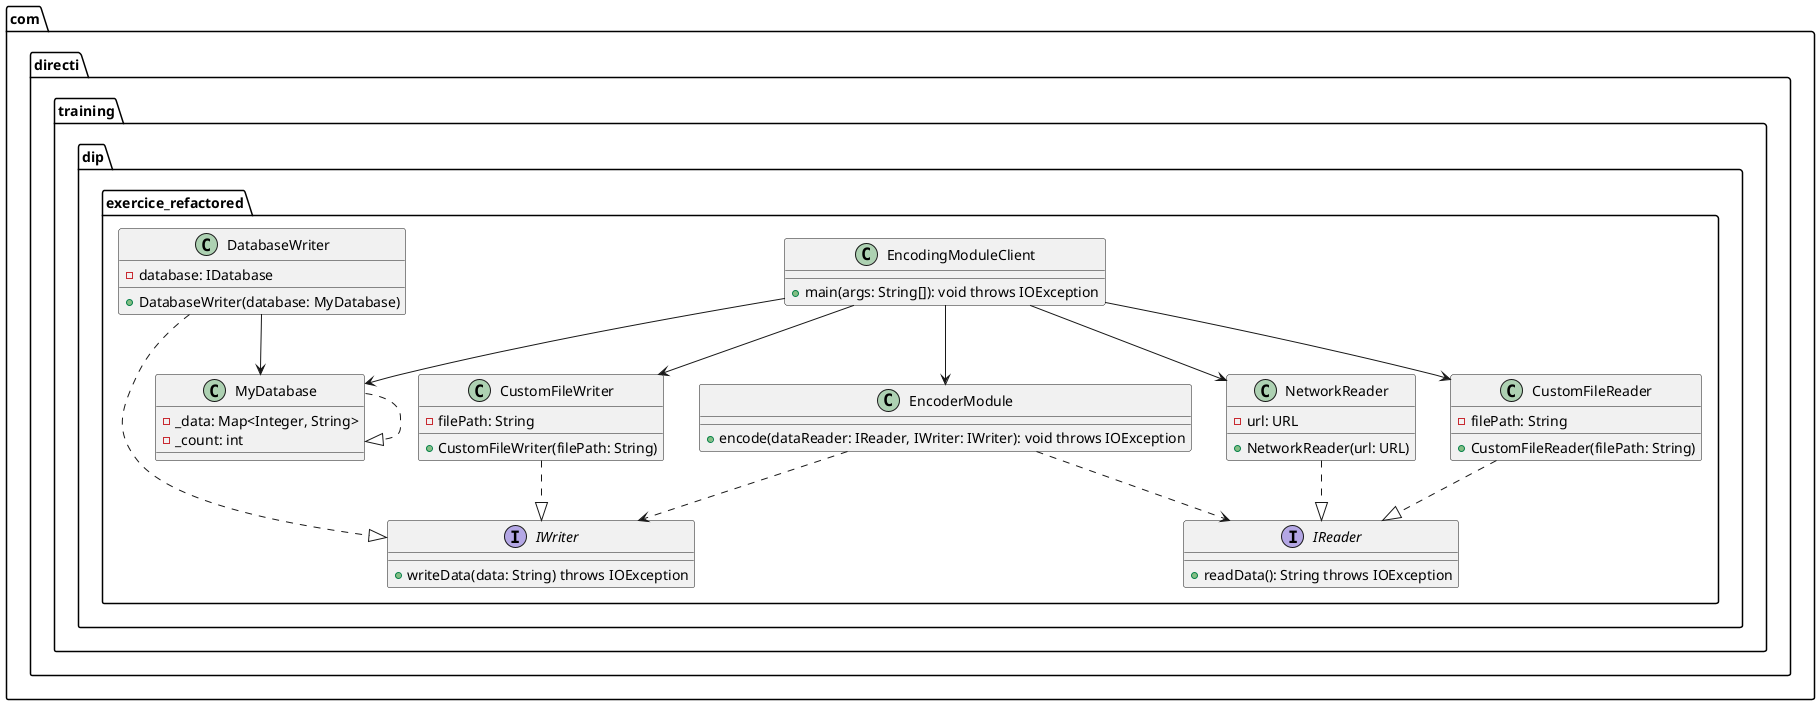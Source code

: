 @startuml

package com.directi.training.dip.exercice_refactored {
    interface IReader {
        +readData(): String throws IOException
    }

    interface IWriter {
        +writeData(data: String) throws IOException
    }

    class DatabaseWriter {
        -database: IDatabase
        +DatabaseWriter(database: MyDatabase)
    }

    class EncoderModule {
        +encode(dataReader: IReader, IWriter: IWriter): void throws IOException
    }

    class EncodingModuleClient {
        +main(args: String[]): void throws IOException
    }

    class CustomFileReader {
        -filePath: String
        +CustomFileReader(filePath: String)
    }

    class CustomFileWriter {
        -filePath: String
        +CustomFileWriter(filePath: String)
    }

    
    class MyDatabase {
        -_data: Map<Integer, String>
        -_count: int
    }

    class NetworkReader {
        -url: URL
        +NetworkReader(url: URL)
    }
}

EncodingModuleClient --> CustomFileReader
EncodingModuleClient --> CustomFileWriter
EncodingModuleClient --> EncoderModule
EncodingModuleClient --> NetworkReader
EncodingModuleClient --> MyDatabase
DatabaseWriter --> MyDatabase
EncoderModule ..> IReader
EncoderModule ..> IWriter
CustomFileReader ..|> IReader
CustomFileWriter ..|> IWriter
NetworkReader ..|> IReader
DatabaseWriter ..|> IWriter
MyDatabase ..|> MyDatabase

@enduml
